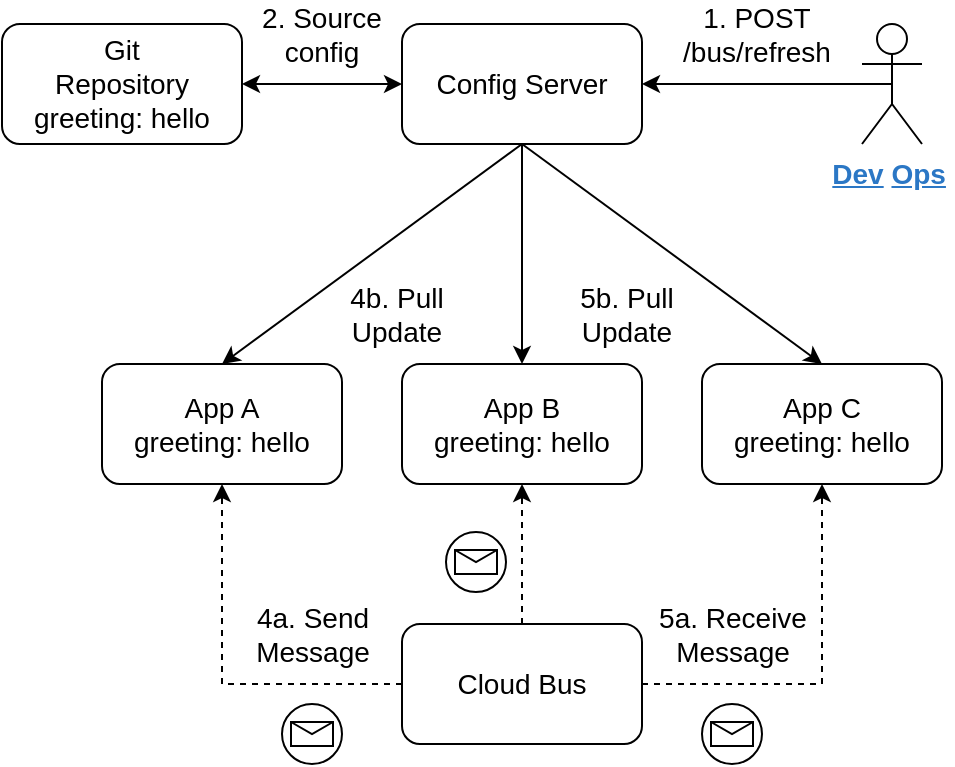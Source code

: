 <mxfile version="14.1.8" type="github">
  <diagram id="CPAu0kQjYeRkQcytL9e6" name="第 1 页">
    <mxGraphModel dx="1052" dy="563" grid="1" gridSize="10" guides="1" tooltips="1" connect="1" arrows="1" fold="1" page="1" pageScale="1" pageWidth="827" pageHeight="1169" math="0" shadow="0">
      <root>
        <mxCell id="0" />
        <mxCell id="1" parent="0" />
        <mxCell id="gTSAHK7Z_XTWx41LrdFq-3" style="edgeStyle=orthogonalEdgeStyle;rounded=0;orthogonalLoop=1;jettySize=auto;html=1;exitX=1;exitY=0.5;exitDx=0;exitDy=0;startArrow=classic;startFill=1;" parent="1" source="gTSAHK7Z_XTWx41LrdFq-1" target="gTSAHK7Z_XTWx41LrdFq-2" edge="1">
          <mxGeometry relative="1" as="geometry" />
        </mxCell>
        <mxCell id="gTSAHK7Z_XTWx41LrdFq-1" value="&lt;font style=&quot;font-size: 14px&quot;&gt;Git&lt;br&gt;Repository&lt;br&gt;greeting: hello&lt;/font&gt;" style="rounded=1;whiteSpace=wrap;html=1;" parent="1" vertex="1">
          <mxGeometry x="190" y="156" width="120" height="60" as="geometry" />
        </mxCell>
        <mxCell id="gTSAHK7Z_XTWx41LrdFq-13" style="edgeStyle=none;rounded=0;orthogonalLoop=1;jettySize=auto;html=1;exitX=0.5;exitY=1;exitDx=0;exitDy=0;entryX=0.5;entryY=0;entryDx=0;entryDy=0;startArrow=none;startFill=0;" parent="1" source="gTSAHK7Z_XTWx41LrdFq-2" target="gTSAHK7Z_XTWx41LrdFq-11" edge="1">
          <mxGeometry relative="1" as="geometry" />
        </mxCell>
        <mxCell id="gTSAHK7Z_XTWx41LrdFq-14" style="edgeStyle=none;rounded=0;orthogonalLoop=1;jettySize=auto;html=1;exitX=0.5;exitY=1;exitDx=0;exitDy=0;entryX=0.5;entryY=0;entryDx=0;entryDy=0;startArrow=none;startFill=0;" parent="1" source="gTSAHK7Z_XTWx41LrdFq-2" target="gTSAHK7Z_XTWx41LrdFq-12" edge="1">
          <mxGeometry relative="1" as="geometry" />
        </mxCell>
        <mxCell id="gTSAHK7Z_XTWx41LrdFq-15" style="edgeStyle=none;rounded=0;orthogonalLoop=1;jettySize=auto;html=1;exitX=0.5;exitY=1;exitDx=0;exitDy=0;entryX=0.5;entryY=0;entryDx=0;entryDy=0;startArrow=none;startFill=0;" parent="1" source="gTSAHK7Z_XTWx41LrdFq-2" target="gTSAHK7Z_XTWx41LrdFq-8" edge="1">
          <mxGeometry relative="1" as="geometry" />
        </mxCell>
        <mxCell id="gTSAHK7Z_XTWx41LrdFq-2" value="&lt;font style=&quot;font-size: 14px&quot;&gt;Config Server&lt;/font&gt;" style="rounded=1;whiteSpace=wrap;html=1;" parent="1" vertex="1">
          <mxGeometry x="390" y="156" width="120" height="60" as="geometry" />
        </mxCell>
        <mxCell id="gTSAHK7Z_XTWx41LrdFq-8" value="&lt;font style=&quot;font-size: 14px&quot;&gt;App A&lt;br&gt;greeting: hello&lt;/font&gt;" style="rounded=1;whiteSpace=wrap;html=1;" parent="1" vertex="1">
          <mxGeometry x="240" y="326" width="120" height="60" as="geometry" />
        </mxCell>
        <mxCell id="gTSAHK7Z_XTWx41LrdFq-11" value="&lt;font style=&quot;font-size: 14px&quot;&gt;App B&lt;br&gt;greeting: hello&lt;/font&gt;" style="rounded=1;whiteSpace=wrap;html=1;" parent="1" vertex="1">
          <mxGeometry x="390" y="326" width="120" height="60" as="geometry" />
        </mxCell>
        <mxCell id="gTSAHK7Z_XTWx41LrdFq-12" value="&lt;font style=&quot;font-size: 14px&quot;&gt;App C&lt;br&gt;greeting: hello&lt;/font&gt;" style="rounded=1;whiteSpace=wrap;html=1;" parent="1" vertex="1">
          <mxGeometry x="540" y="326" width="120" height="60" as="geometry" />
        </mxCell>
        <mxCell id="gTSAHK7Z_XTWx41LrdFq-22" style="edgeStyle=none;rounded=0;orthogonalLoop=1;jettySize=auto;html=1;exitX=0.5;exitY=0;exitDx=0;exitDy=0;entryX=0.5;entryY=1;entryDx=0;entryDy=0;startArrow=none;startFill=0;dashed=1;" parent="1" source="gTSAHK7Z_XTWx41LrdFq-16" target="gTSAHK7Z_XTWx41LrdFq-11" edge="1">
          <mxGeometry relative="1" as="geometry" />
        </mxCell>
        <mxCell id="gTSAHK7Z_XTWx41LrdFq-23" style="edgeStyle=orthogonalEdgeStyle;rounded=0;orthogonalLoop=1;jettySize=auto;html=1;exitX=1;exitY=0.5;exitDx=0;exitDy=0;entryX=0.5;entryY=1;entryDx=0;entryDy=0;dashed=1;startArrow=none;startFill=0;" parent="1" source="gTSAHK7Z_XTWx41LrdFq-16" target="gTSAHK7Z_XTWx41LrdFq-12" edge="1">
          <mxGeometry relative="1" as="geometry" />
        </mxCell>
        <mxCell id="gTSAHK7Z_XTWx41LrdFq-24" style="edgeStyle=orthogonalEdgeStyle;rounded=0;orthogonalLoop=1;jettySize=auto;html=1;exitX=0;exitY=0.5;exitDx=0;exitDy=0;entryX=0.5;entryY=1;entryDx=0;entryDy=0;dashed=1;startArrow=none;startFill=0;" parent="1" source="gTSAHK7Z_XTWx41LrdFq-16" target="gTSAHK7Z_XTWx41LrdFq-8" edge="1">
          <mxGeometry relative="1" as="geometry" />
        </mxCell>
        <mxCell id="gTSAHK7Z_XTWx41LrdFq-16" value="&lt;font style=&quot;font-size: 14px&quot;&gt;Cloud Bus&lt;/font&gt;" style="rounded=1;whiteSpace=wrap;html=1;" parent="1" vertex="1">
          <mxGeometry x="390" y="456" width="120" height="60" as="geometry" />
        </mxCell>
        <mxCell id="vpVhMv9Fd2QmJ-2Pnq5f-2" style="edgeStyle=orthogonalEdgeStyle;rounded=0;orthogonalLoop=1;jettySize=auto;html=1;exitX=0.5;exitY=0.5;exitDx=0;exitDy=0;exitPerimeter=0;entryX=1;entryY=0.5;entryDx=0;entryDy=0;startArrow=none;startFill=0;" edge="1" parent="1" source="gTSAHK7Z_XTWx41LrdFq-17" target="gTSAHK7Z_XTWx41LrdFq-2">
          <mxGeometry relative="1" as="geometry" />
        </mxCell>
        <mxCell id="gTSAHK7Z_XTWx41LrdFq-17" value="&lt;span style=&quot;box-sizing: border-box ; color: rgb(153 , 153 , 153) ; font-family: &amp;#34;arial&amp;#34; , &amp;#34;microsoft yahei&amp;#34; , &amp;#34;\\5fae软雅黑&amp;#34; , &amp;#34;\\5b8b体&amp;#34; , &amp;#34;malgun gothic&amp;#34; , &amp;#34;meiryo&amp;#34; , sans-serif ; line-height: 16.941px ; background-color: rgb(255 , 255 , 255)&quot;&gt;&lt;span class=&quot;skip&quot; style=&quot;box-sizing: border-box&quot;&gt;&lt;font style=&quot;font-size: 14px&quot;&gt;&lt;a style=&quot;box-sizing: border-box ; cursor: pointer ; color: rgb(43 , 119 , 197) ; outline: none ; line-height: 14px ; font-weight: 700&quot;&gt;Dev&lt;/a&gt;&lt;span class=&quot;Apple-converted-space&quot;&gt;&amp;nbsp;&lt;/span&gt;&lt;a style=&quot;box-sizing: border-box ; cursor: pointer ; color: rgb(43 , 119 , 197) ; outline: none ; line-height: 14px ; font-weight: 700&quot;&gt;Ops&lt;/a&gt;&lt;span class=&quot;Apple-converted-space&quot;&gt;&amp;nbsp;&lt;/span&gt;&lt;/font&gt;&lt;/span&gt;&lt;/span&gt;" style="shape=umlActor;verticalLabelPosition=bottom;verticalAlign=top;html=1;outlineConnect=0;" parent="1" vertex="1">
          <mxGeometry x="620" y="156" width="30" height="60" as="geometry" />
        </mxCell>
        <mxCell id="gTSAHK7Z_XTWx41LrdFq-25" value="&lt;font style=&quot;font-size: 14px&quot;&gt;2. Source&lt;br&gt;config&lt;br&gt;&lt;/font&gt;" style="text;html=1;strokeColor=none;fillColor=none;align=center;verticalAlign=middle;whiteSpace=wrap;rounded=0;" parent="1" vertex="1">
          <mxGeometry x="310" y="146" width="80" height="30" as="geometry" />
        </mxCell>
        <mxCell id="gTSAHK7Z_XTWx41LrdFq-26" value="&lt;font style=&quot;font-size: 14px&quot;&gt;1. POST /bus/refresh&lt;br&gt;&lt;/font&gt;" style="text;html=1;strokeColor=none;fillColor=none;align=center;verticalAlign=middle;whiteSpace=wrap;rounded=0;" parent="1" vertex="1">
          <mxGeometry x="510" y="146" width="115" height="30" as="geometry" />
        </mxCell>
        <mxCell id="gTSAHK7Z_XTWx41LrdFq-27" value="&lt;font style=&quot;font-size: 14px&quot;&gt;4b. Pull&lt;br&gt;Update&lt;br&gt;&lt;/font&gt;" style="text;html=1;strokeColor=none;fillColor=none;align=center;verticalAlign=middle;whiteSpace=wrap;rounded=0;" parent="1" vertex="1">
          <mxGeometry x="330" y="286" width="115" height="30" as="geometry" />
        </mxCell>
        <mxCell id="gTSAHK7Z_XTWx41LrdFq-28" value="&lt;font style=&quot;font-size: 14px&quot;&gt;5b. Pull&lt;br&gt;Update&lt;br&gt;&lt;/font&gt;" style="text;html=1;strokeColor=none;fillColor=none;align=center;verticalAlign=middle;whiteSpace=wrap;rounded=0;" parent="1" vertex="1">
          <mxGeometry x="445" y="286" width="115" height="30" as="geometry" />
        </mxCell>
        <mxCell id="gTSAHK7Z_XTWx41LrdFq-29" value="&lt;font style=&quot;font-size: 14px&quot;&gt;4a. Send&lt;br&gt;Message&lt;br&gt;&lt;/font&gt;" style="text;html=1;strokeColor=none;fillColor=none;align=center;verticalAlign=middle;whiteSpace=wrap;rounded=0;" parent="1" vertex="1">
          <mxGeometry x="287.5" y="446" width="115" height="30" as="geometry" />
        </mxCell>
        <mxCell id="gTSAHK7Z_XTWx41LrdFq-30" value="&lt;font style=&quot;font-size: 14px&quot;&gt;5a. Receive&lt;br&gt;Message&lt;br&gt;&lt;/font&gt;" style="text;html=1;strokeColor=none;fillColor=none;align=center;verticalAlign=middle;whiteSpace=wrap;rounded=0;" parent="1" vertex="1">
          <mxGeometry x="498" y="446" width="115" height="30" as="geometry" />
        </mxCell>
        <mxCell id="gTSAHK7Z_XTWx41LrdFq-31" value="" style="shape=mxgraph.bpmn.shape;html=1;verticalLabelPosition=bottom;labelBackgroundColor=#ffffff;verticalAlign=top;align=center;perimeter=ellipsePerimeter;outlineConnect=0;outline=eventInt;symbol=message;" parent="1" vertex="1">
          <mxGeometry x="330" y="496" width="30" height="30" as="geometry" />
        </mxCell>
        <mxCell id="gTSAHK7Z_XTWx41LrdFq-34" value="" style="shape=mxgraph.bpmn.shape;html=1;verticalLabelPosition=bottom;labelBackgroundColor=#ffffff;verticalAlign=top;align=center;perimeter=ellipsePerimeter;outlineConnect=0;outline=eventInt;symbol=message;" parent="1" vertex="1">
          <mxGeometry x="540" y="496" width="30" height="30" as="geometry" />
        </mxCell>
        <mxCell id="gTSAHK7Z_XTWx41LrdFq-35" value="" style="shape=mxgraph.bpmn.shape;html=1;verticalLabelPosition=bottom;labelBackgroundColor=#ffffff;verticalAlign=top;align=center;perimeter=ellipsePerimeter;outlineConnect=0;outline=eventInt;symbol=message;" parent="1" vertex="1">
          <mxGeometry x="412" y="410" width="30" height="30" as="geometry" />
        </mxCell>
      </root>
    </mxGraphModel>
  </diagram>
</mxfile>
